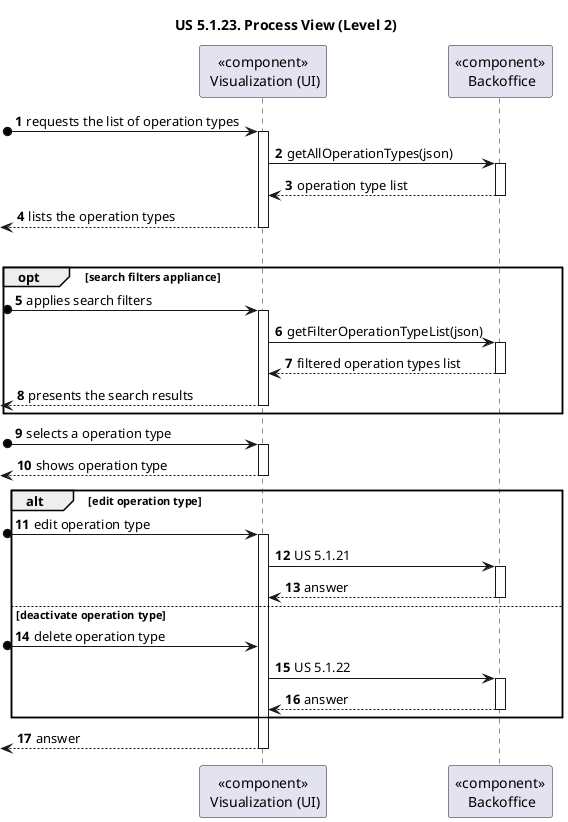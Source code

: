 @startuml
'https://plantuml.com/sequence-diagram

title "US 5.1.23. Process View (Level 2)"

autonumber

participant "<<component>>\n Visualization (UI)" as UI
participant "<<component>>\n Backoffice" as BACK


[o-> UI : requests the list of operation types
activate UI

UI -> BACK : getAllOperationTypes(json)
activate BACK

BACK --> UI : operation type list
deactivate BACK

<-- UI : lists the operation types
deactivate UI
|||

    opt search filters appliance
        [o-> UI : applies search filters
        activate UI

            UI -> BACK : getFilterOperationTypeList(json)
            activate BACK

            BACK --> UI : filtered operation types list
            deactivate BACK

        <-- UI : presents the search results
        deactivate UI
    end opt

[o-> UI : selects a operation type
activate UI

<-- UI : shows operation type
deactivate UI

    alt  edit operation type
        [o-> UI : edit operation type
        activate UI

        UI -> BACK : US 5.1.21
        activate BACK

        BACK --> UI : answer
        deactivate BACK


    else deactivate operation type

        [o-> UI : delete operation type

        UI -> BACK : US 5.1.22
        activate BACK

        BACK --> UI : answer
        deactivate BACK

    end alt

<-- UI : answer
deactivate UI

@enduml